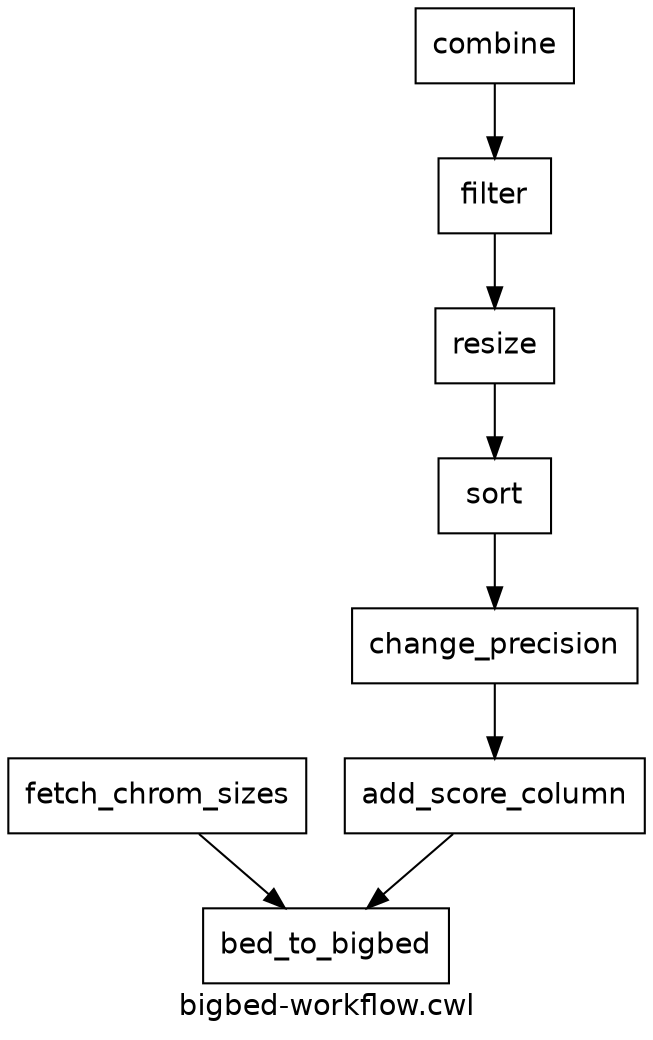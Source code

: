 digraph {compound=true
  graph [fontname = "helvetica", dpi=300];
  node [fontname = "helvetica", shape="box"];
  edge [fontname = "helvetica"];

  label="bigbed-workflow.cwl"

"bigbed-workflow.cwl#change_precision" [label="change_precision"]
"bigbed-workflow.cwl#resize" [label="resize"]
"bigbed-workflow.cwl#filter" [label="filter"]
"bigbed-workflow.cwl#sort" [label="sort"]
"bigbed-workflow.cwl#combine" [label="combine"]
"bigbed-workflow.cwl#bed_to_bigbed" [label="bed_to_bigbed"]
"bigbed-workflow.cwl#add_score_column" [label="add_score_column"]
"bigbed-workflow.cwl#fetch_chrom_sizes" [label="fetch_chrom_sizes"]
"bigbed-workflow.cwl#sort" -> "bigbed-workflow.cwl#change_precision" []
"bigbed-workflow.cwl#fetch_chrom_sizes" -> "bigbed-workflow.cwl#bed_to_bigbed" []
"bigbed-workflow.cwl#add_score_column" -> "bigbed-workflow.cwl#bed_to_bigbed" []
"bigbed-workflow.cwl#combine" -> "bigbed-workflow.cwl#filter" []
"bigbed-workflow.cwl#filter" -> "bigbed-workflow.cwl#resize" []
"bigbed-workflow.cwl#resize" -> "bigbed-workflow.cwl#sort" []
"bigbed-workflow.cwl#change_precision" -> "bigbed-workflow.cwl#add_score_column" []
}
